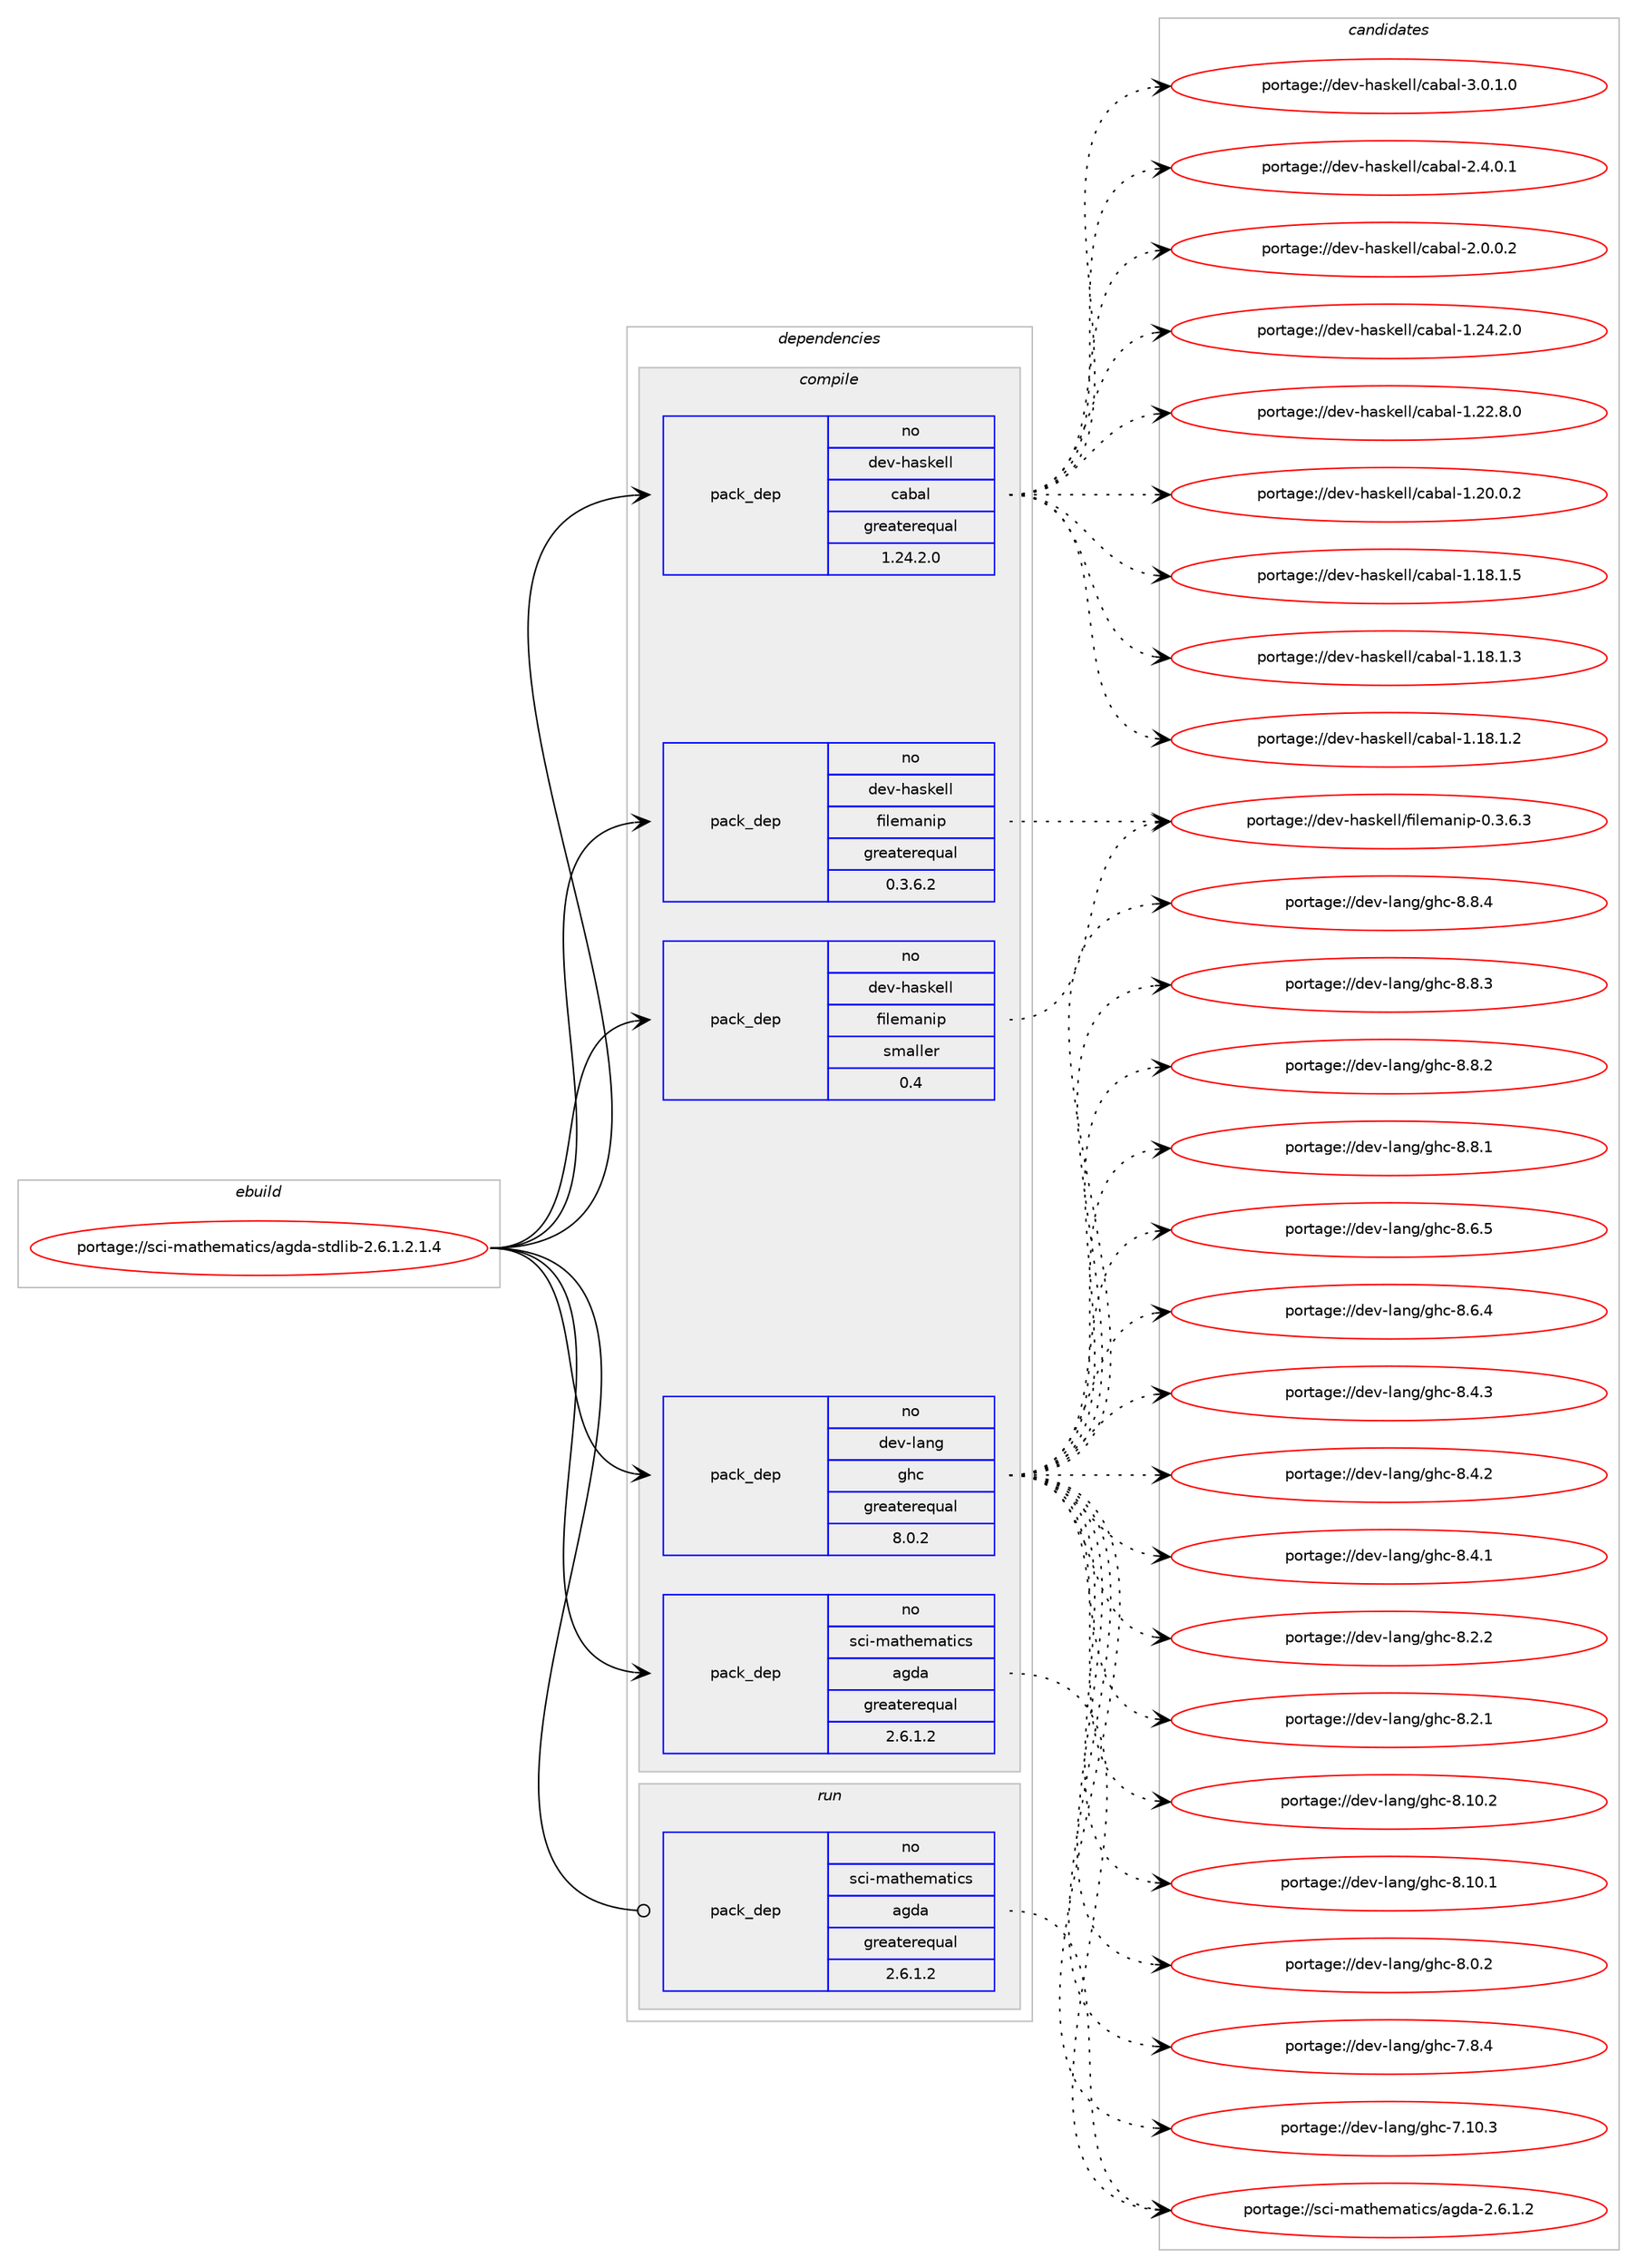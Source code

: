digraph prolog {

# *************
# Graph options
# *************

newrank=true;
concentrate=true;
compound=true;
graph [rankdir=LR,fontname=Helvetica,fontsize=10,ranksep=1.5];#, ranksep=2.5, nodesep=0.2];
edge  [arrowhead=vee];
node  [fontname=Helvetica,fontsize=10];

# **********
# The ebuild
# **********

subgraph cluster_leftcol {
color=gray;
rank=same;
label=<<i>ebuild</i>>;
id [label="portage://sci-mathematics/agda-stdlib-2.6.1.2.1.4", color=red, width=4, href="../sci-mathematics/agda-stdlib-2.6.1.2.1.4.svg"];
}

# ****************
# The dependencies
# ****************

subgraph cluster_midcol {
color=gray;
label=<<i>dependencies</i>>;
subgraph cluster_compile {
fillcolor="#eeeeee";
style=filled;
label=<<i>compile</i>>;
subgraph pack5066 {
dependency6744 [label=<<TABLE BORDER="0" CELLBORDER="1" CELLSPACING="0" CELLPADDING="4" WIDTH="220"><TR><TD ROWSPAN="6" CELLPADDING="30">pack_dep</TD></TR><TR><TD WIDTH="110">no</TD></TR><TR><TD>dev-haskell</TD></TR><TR><TD>cabal</TD></TR><TR><TD>greaterequal</TD></TR><TR><TD>1.24.2.0</TD></TR></TABLE>>, shape=none, color=blue];
}
id:e -> dependency6744:w [weight=20,style="solid",arrowhead="vee"];
subgraph pack5067 {
dependency6745 [label=<<TABLE BORDER="0" CELLBORDER="1" CELLSPACING="0" CELLPADDING="4" WIDTH="220"><TR><TD ROWSPAN="6" CELLPADDING="30">pack_dep</TD></TR><TR><TD WIDTH="110">no</TD></TR><TR><TD>dev-haskell</TD></TR><TR><TD>filemanip</TD></TR><TR><TD>greaterequal</TD></TR><TR><TD>0.3.6.2</TD></TR></TABLE>>, shape=none, color=blue];
}
id:e -> dependency6745:w [weight=20,style="solid",arrowhead="vee"];
subgraph pack5068 {
dependency6746 [label=<<TABLE BORDER="0" CELLBORDER="1" CELLSPACING="0" CELLPADDING="4" WIDTH="220"><TR><TD ROWSPAN="6" CELLPADDING="30">pack_dep</TD></TR><TR><TD WIDTH="110">no</TD></TR><TR><TD>dev-haskell</TD></TR><TR><TD>filemanip</TD></TR><TR><TD>smaller</TD></TR><TR><TD>0.4</TD></TR></TABLE>>, shape=none, color=blue];
}
id:e -> dependency6746:w [weight=20,style="solid",arrowhead="vee"];
subgraph pack5069 {
dependency6747 [label=<<TABLE BORDER="0" CELLBORDER="1" CELLSPACING="0" CELLPADDING="4" WIDTH="220"><TR><TD ROWSPAN="6" CELLPADDING="30">pack_dep</TD></TR><TR><TD WIDTH="110">no</TD></TR><TR><TD>dev-lang</TD></TR><TR><TD>ghc</TD></TR><TR><TD>greaterequal</TD></TR><TR><TD>8.0.2</TD></TR></TABLE>>, shape=none, color=blue];
}
id:e -> dependency6747:w [weight=20,style="solid",arrowhead="vee"];
subgraph pack5070 {
dependency6748 [label=<<TABLE BORDER="0" CELLBORDER="1" CELLSPACING="0" CELLPADDING="4" WIDTH="220"><TR><TD ROWSPAN="6" CELLPADDING="30">pack_dep</TD></TR><TR><TD WIDTH="110">no</TD></TR><TR><TD>sci-mathematics</TD></TR><TR><TD>agda</TD></TR><TR><TD>greaterequal</TD></TR><TR><TD>2.6.1.2</TD></TR></TABLE>>, shape=none, color=blue];
}
id:e -> dependency6748:w [weight=20,style="solid",arrowhead="vee"];
}
subgraph cluster_compileandrun {
fillcolor="#eeeeee";
style=filled;
label=<<i>compile and run</i>>;
}
subgraph cluster_run {
fillcolor="#eeeeee";
style=filled;
label=<<i>run</i>>;
subgraph pack5071 {
dependency6749 [label=<<TABLE BORDER="0" CELLBORDER="1" CELLSPACING="0" CELLPADDING="4" WIDTH="220"><TR><TD ROWSPAN="6" CELLPADDING="30">pack_dep</TD></TR><TR><TD WIDTH="110">no</TD></TR><TR><TD>sci-mathematics</TD></TR><TR><TD>agda</TD></TR><TR><TD>greaterequal</TD></TR><TR><TD>2.6.1.2</TD></TR></TABLE>>, shape=none, color=blue];
}
id:e -> dependency6749:w [weight=20,style="solid",arrowhead="odot"];
}
}

# **************
# The candidates
# **************

subgraph cluster_choices {
rank=same;
color=gray;
label=<<i>candidates</i>>;

subgraph choice5066 {
color=black;
nodesep=1;
choice100101118451049711510710110810847999798971084551464846494648 [label="portage://dev-haskell/cabal-3.0.1.0", color=red, width=4,href="../dev-haskell/cabal-3.0.1.0.svg"];
choice100101118451049711510710110810847999798971084550465246484649 [label="portage://dev-haskell/cabal-2.4.0.1", color=red, width=4,href="../dev-haskell/cabal-2.4.0.1.svg"];
choice100101118451049711510710110810847999798971084550464846484650 [label="portage://dev-haskell/cabal-2.0.0.2", color=red, width=4,href="../dev-haskell/cabal-2.0.0.2.svg"];
choice10010111845104971151071011081084799979897108454946505246504648 [label="portage://dev-haskell/cabal-1.24.2.0", color=red, width=4,href="../dev-haskell/cabal-1.24.2.0.svg"];
choice10010111845104971151071011081084799979897108454946505046564648 [label="portage://dev-haskell/cabal-1.22.8.0", color=red, width=4,href="../dev-haskell/cabal-1.22.8.0.svg"];
choice10010111845104971151071011081084799979897108454946504846484650 [label="portage://dev-haskell/cabal-1.20.0.2", color=red, width=4,href="../dev-haskell/cabal-1.20.0.2.svg"];
choice10010111845104971151071011081084799979897108454946495646494653 [label="portage://dev-haskell/cabal-1.18.1.5", color=red, width=4,href="../dev-haskell/cabal-1.18.1.5.svg"];
choice10010111845104971151071011081084799979897108454946495646494651 [label="portage://dev-haskell/cabal-1.18.1.3", color=red, width=4,href="../dev-haskell/cabal-1.18.1.3.svg"];
choice10010111845104971151071011081084799979897108454946495646494650 [label="portage://dev-haskell/cabal-1.18.1.2", color=red, width=4,href="../dev-haskell/cabal-1.18.1.2.svg"];
dependency6744:e -> choice100101118451049711510710110810847999798971084551464846494648:w [style=dotted,weight="100"];
dependency6744:e -> choice100101118451049711510710110810847999798971084550465246484649:w [style=dotted,weight="100"];
dependency6744:e -> choice100101118451049711510710110810847999798971084550464846484650:w [style=dotted,weight="100"];
dependency6744:e -> choice10010111845104971151071011081084799979897108454946505246504648:w [style=dotted,weight="100"];
dependency6744:e -> choice10010111845104971151071011081084799979897108454946505046564648:w [style=dotted,weight="100"];
dependency6744:e -> choice10010111845104971151071011081084799979897108454946504846484650:w [style=dotted,weight="100"];
dependency6744:e -> choice10010111845104971151071011081084799979897108454946495646494653:w [style=dotted,weight="100"];
dependency6744:e -> choice10010111845104971151071011081084799979897108454946495646494651:w [style=dotted,weight="100"];
dependency6744:e -> choice10010111845104971151071011081084799979897108454946495646494650:w [style=dotted,weight="100"];
}
subgraph choice5067 {
color=black;
nodesep=1;
choice100101118451049711510710110810847102105108101109971101051124548465146544651 [label="portage://dev-haskell/filemanip-0.3.6.3", color=red, width=4,href="../dev-haskell/filemanip-0.3.6.3.svg"];
dependency6745:e -> choice100101118451049711510710110810847102105108101109971101051124548465146544651:w [style=dotted,weight="100"];
}
subgraph choice5068 {
color=black;
nodesep=1;
choice100101118451049711510710110810847102105108101109971101051124548465146544651 [label="portage://dev-haskell/filemanip-0.3.6.3", color=red, width=4,href="../dev-haskell/filemanip-0.3.6.3.svg"];
dependency6746:e -> choice100101118451049711510710110810847102105108101109971101051124548465146544651:w [style=dotted,weight="100"];
}
subgraph choice5069 {
color=black;
nodesep=1;
choice10010111845108971101034710310499455646564652 [label="portage://dev-lang/ghc-8.8.4", color=red, width=4,href="../dev-lang/ghc-8.8.4.svg"];
choice10010111845108971101034710310499455646564651 [label="portage://dev-lang/ghc-8.8.3", color=red, width=4,href="../dev-lang/ghc-8.8.3.svg"];
choice10010111845108971101034710310499455646564650 [label="portage://dev-lang/ghc-8.8.2", color=red, width=4,href="../dev-lang/ghc-8.8.2.svg"];
choice10010111845108971101034710310499455646564649 [label="portage://dev-lang/ghc-8.8.1", color=red, width=4,href="../dev-lang/ghc-8.8.1.svg"];
choice10010111845108971101034710310499455646544653 [label="portage://dev-lang/ghc-8.6.5", color=red, width=4,href="../dev-lang/ghc-8.6.5.svg"];
choice10010111845108971101034710310499455646544652 [label="portage://dev-lang/ghc-8.6.4", color=red, width=4,href="../dev-lang/ghc-8.6.4.svg"];
choice10010111845108971101034710310499455646524651 [label="portage://dev-lang/ghc-8.4.3", color=red, width=4,href="../dev-lang/ghc-8.4.3.svg"];
choice10010111845108971101034710310499455646524650 [label="portage://dev-lang/ghc-8.4.2", color=red, width=4,href="../dev-lang/ghc-8.4.2.svg"];
choice10010111845108971101034710310499455646524649 [label="portage://dev-lang/ghc-8.4.1", color=red, width=4,href="../dev-lang/ghc-8.4.1.svg"];
choice10010111845108971101034710310499455646504650 [label="portage://dev-lang/ghc-8.2.2", color=red, width=4,href="../dev-lang/ghc-8.2.2.svg"];
choice10010111845108971101034710310499455646504649 [label="portage://dev-lang/ghc-8.2.1", color=red, width=4,href="../dev-lang/ghc-8.2.1.svg"];
choice1001011184510897110103471031049945564649484650 [label="portage://dev-lang/ghc-8.10.2", color=red, width=4,href="../dev-lang/ghc-8.10.2.svg"];
choice1001011184510897110103471031049945564649484649 [label="portage://dev-lang/ghc-8.10.1", color=red, width=4,href="../dev-lang/ghc-8.10.1.svg"];
choice10010111845108971101034710310499455646484650 [label="portage://dev-lang/ghc-8.0.2", color=red, width=4,href="../dev-lang/ghc-8.0.2.svg"];
choice10010111845108971101034710310499455546564652 [label="portage://dev-lang/ghc-7.8.4", color=red, width=4,href="../dev-lang/ghc-7.8.4.svg"];
choice1001011184510897110103471031049945554649484651 [label="portage://dev-lang/ghc-7.10.3", color=red, width=4,href="../dev-lang/ghc-7.10.3.svg"];
dependency6747:e -> choice10010111845108971101034710310499455646564652:w [style=dotted,weight="100"];
dependency6747:e -> choice10010111845108971101034710310499455646564651:w [style=dotted,weight="100"];
dependency6747:e -> choice10010111845108971101034710310499455646564650:w [style=dotted,weight="100"];
dependency6747:e -> choice10010111845108971101034710310499455646564649:w [style=dotted,weight="100"];
dependency6747:e -> choice10010111845108971101034710310499455646544653:w [style=dotted,weight="100"];
dependency6747:e -> choice10010111845108971101034710310499455646544652:w [style=dotted,weight="100"];
dependency6747:e -> choice10010111845108971101034710310499455646524651:w [style=dotted,weight="100"];
dependency6747:e -> choice10010111845108971101034710310499455646524650:w [style=dotted,weight="100"];
dependency6747:e -> choice10010111845108971101034710310499455646524649:w [style=dotted,weight="100"];
dependency6747:e -> choice10010111845108971101034710310499455646504650:w [style=dotted,weight="100"];
dependency6747:e -> choice10010111845108971101034710310499455646504649:w [style=dotted,weight="100"];
dependency6747:e -> choice1001011184510897110103471031049945564649484650:w [style=dotted,weight="100"];
dependency6747:e -> choice1001011184510897110103471031049945564649484649:w [style=dotted,weight="100"];
dependency6747:e -> choice10010111845108971101034710310499455646484650:w [style=dotted,weight="100"];
dependency6747:e -> choice10010111845108971101034710310499455546564652:w [style=dotted,weight="100"];
dependency6747:e -> choice1001011184510897110103471031049945554649484651:w [style=dotted,weight="100"];
}
subgraph choice5070 {
color=black;
nodesep=1;
choice11599105451099711610410110997116105991154797103100974550465446494650 [label="portage://sci-mathematics/agda-2.6.1.2", color=red, width=4,href="../sci-mathematics/agda-2.6.1.2.svg"];
dependency6748:e -> choice11599105451099711610410110997116105991154797103100974550465446494650:w [style=dotted,weight="100"];
}
subgraph choice5071 {
color=black;
nodesep=1;
choice11599105451099711610410110997116105991154797103100974550465446494650 [label="portage://sci-mathematics/agda-2.6.1.2", color=red, width=4,href="../sci-mathematics/agda-2.6.1.2.svg"];
dependency6749:e -> choice11599105451099711610410110997116105991154797103100974550465446494650:w [style=dotted,weight="100"];
}
}

}
